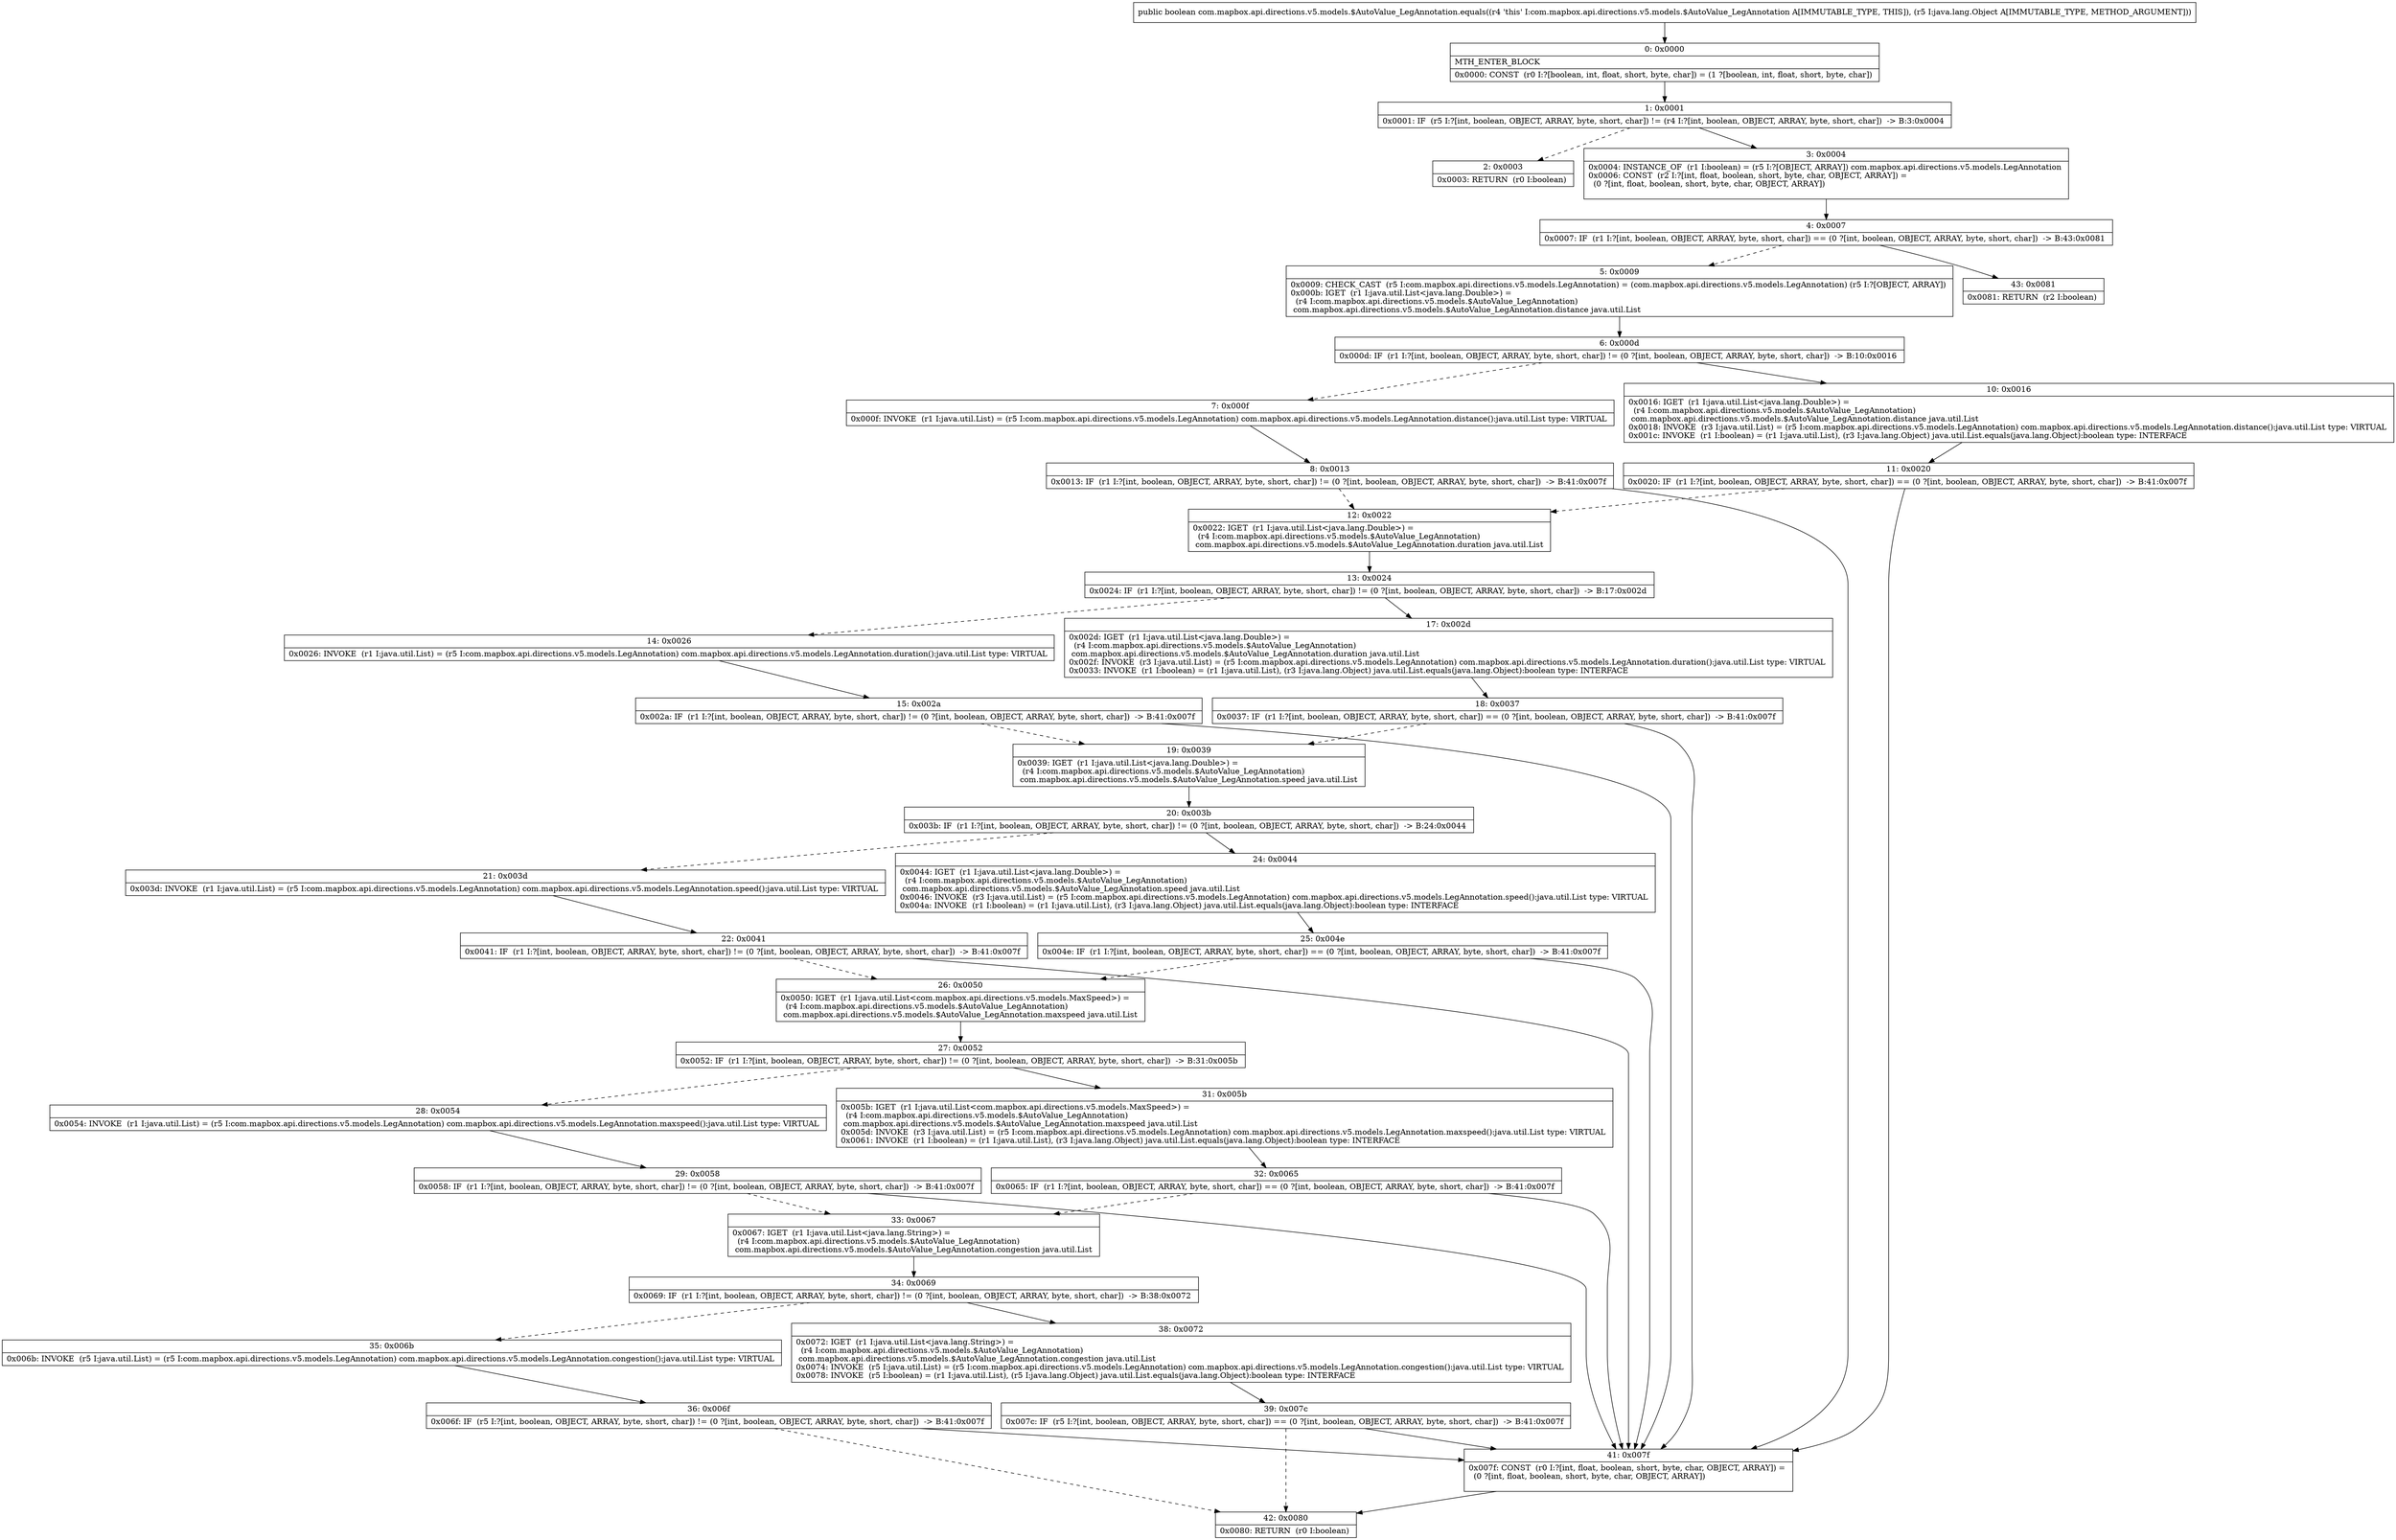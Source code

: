 digraph "CFG forcom.mapbox.api.directions.v5.models.$AutoValue_LegAnnotation.equals(Ljava\/lang\/Object;)Z" {
Node_0 [shape=record,label="{0\:\ 0x0000|MTH_ENTER_BLOCK\l|0x0000: CONST  (r0 I:?[boolean, int, float, short, byte, char]) = (1 ?[boolean, int, float, short, byte, char]) \l}"];
Node_1 [shape=record,label="{1\:\ 0x0001|0x0001: IF  (r5 I:?[int, boolean, OBJECT, ARRAY, byte, short, char]) != (r4 I:?[int, boolean, OBJECT, ARRAY, byte, short, char])  \-\> B:3:0x0004 \l}"];
Node_2 [shape=record,label="{2\:\ 0x0003|0x0003: RETURN  (r0 I:boolean) \l}"];
Node_3 [shape=record,label="{3\:\ 0x0004|0x0004: INSTANCE_OF  (r1 I:boolean) = (r5 I:?[OBJECT, ARRAY]) com.mapbox.api.directions.v5.models.LegAnnotation \l0x0006: CONST  (r2 I:?[int, float, boolean, short, byte, char, OBJECT, ARRAY]) = \l  (0 ?[int, float, boolean, short, byte, char, OBJECT, ARRAY])\l \l}"];
Node_4 [shape=record,label="{4\:\ 0x0007|0x0007: IF  (r1 I:?[int, boolean, OBJECT, ARRAY, byte, short, char]) == (0 ?[int, boolean, OBJECT, ARRAY, byte, short, char])  \-\> B:43:0x0081 \l}"];
Node_5 [shape=record,label="{5\:\ 0x0009|0x0009: CHECK_CAST  (r5 I:com.mapbox.api.directions.v5.models.LegAnnotation) = (com.mapbox.api.directions.v5.models.LegAnnotation) (r5 I:?[OBJECT, ARRAY]) \l0x000b: IGET  (r1 I:java.util.List\<java.lang.Double\>) = \l  (r4 I:com.mapbox.api.directions.v5.models.$AutoValue_LegAnnotation)\l com.mapbox.api.directions.v5.models.$AutoValue_LegAnnotation.distance java.util.List \l}"];
Node_6 [shape=record,label="{6\:\ 0x000d|0x000d: IF  (r1 I:?[int, boolean, OBJECT, ARRAY, byte, short, char]) != (0 ?[int, boolean, OBJECT, ARRAY, byte, short, char])  \-\> B:10:0x0016 \l}"];
Node_7 [shape=record,label="{7\:\ 0x000f|0x000f: INVOKE  (r1 I:java.util.List) = (r5 I:com.mapbox.api.directions.v5.models.LegAnnotation) com.mapbox.api.directions.v5.models.LegAnnotation.distance():java.util.List type: VIRTUAL \l}"];
Node_8 [shape=record,label="{8\:\ 0x0013|0x0013: IF  (r1 I:?[int, boolean, OBJECT, ARRAY, byte, short, char]) != (0 ?[int, boolean, OBJECT, ARRAY, byte, short, char])  \-\> B:41:0x007f \l}"];
Node_10 [shape=record,label="{10\:\ 0x0016|0x0016: IGET  (r1 I:java.util.List\<java.lang.Double\>) = \l  (r4 I:com.mapbox.api.directions.v5.models.$AutoValue_LegAnnotation)\l com.mapbox.api.directions.v5.models.$AutoValue_LegAnnotation.distance java.util.List \l0x0018: INVOKE  (r3 I:java.util.List) = (r5 I:com.mapbox.api.directions.v5.models.LegAnnotation) com.mapbox.api.directions.v5.models.LegAnnotation.distance():java.util.List type: VIRTUAL \l0x001c: INVOKE  (r1 I:boolean) = (r1 I:java.util.List), (r3 I:java.lang.Object) java.util.List.equals(java.lang.Object):boolean type: INTERFACE \l}"];
Node_11 [shape=record,label="{11\:\ 0x0020|0x0020: IF  (r1 I:?[int, boolean, OBJECT, ARRAY, byte, short, char]) == (0 ?[int, boolean, OBJECT, ARRAY, byte, short, char])  \-\> B:41:0x007f \l}"];
Node_12 [shape=record,label="{12\:\ 0x0022|0x0022: IGET  (r1 I:java.util.List\<java.lang.Double\>) = \l  (r4 I:com.mapbox.api.directions.v5.models.$AutoValue_LegAnnotation)\l com.mapbox.api.directions.v5.models.$AutoValue_LegAnnotation.duration java.util.List \l}"];
Node_13 [shape=record,label="{13\:\ 0x0024|0x0024: IF  (r1 I:?[int, boolean, OBJECT, ARRAY, byte, short, char]) != (0 ?[int, boolean, OBJECT, ARRAY, byte, short, char])  \-\> B:17:0x002d \l}"];
Node_14 [shape=record,label="{14\:\ 0x0026|0x0026: INVOKE  (r1 I:java.util.List) = (r5 I:com.mapbox.api.directions.v5.models.LegAnnotation) com.mapbox.api.directions.v5.models.LegAnnotation.duration():java.util.List type: VIRTUAL \l}"];
Node_15 [shape=record,label="{15\:\ 0x002a|0x002a: IF  (r1 I:?[int, boolean, OBJECT, ARRAY, byte, short, char]) != (0 ?[int, boolean, OBJECT, ARRAY, byte, short, char])  \-\> B:41:0x007f \l}"];
Node_17 [shape=record,label="{17\:\ 0x002d|0x002d: IGET  (r1 I:java.util.List\<java.lang.Double\>) = \l  (r4 I:com.mapbox.api.directions.v5.models.$AutoValue_LegAnnotation)\l com.mapbox.api.directions.v5.models.$AutoValue_LegAnnotation.duration java.util.List \l0x002f: INVOKE  (r3 I:java.util.List) = (r5 I:com.mapbox.api.directions.v5.models.LegAnnotation) com.mapbox.api.directions.v5.models.LegAnnotation.duration():java.util.List type: VIRTUAL \l0x0033: INVOKE  (r1 I:boolean) = (r1 I:java.util.List), (r3 I:java.lang.Object) java.util.List.equals(java.lang.Object):boolean type: INTERFACE \l}"];
Node_18 [shape=record,label="{18\:\ 0x0037|0x0037: IF  (r1 I:?[int, boolean, OBJECT, ARRAY, byte, short, char]) == (0 ?[int, boolean, OBJECT, ARRAY, byte, short, char])  \-\> B:41:0x007f \l}"];
Node_19 [shape=record,label="{19\:\ 0x0039|0x0039: IGET  (r1 I:java.util.List\<java.lang.Double\>) = \l  (r4 I:com.mapbox.api.directions.v5.models.$AutoValue_LegAnnotation)\l com.mapbox.api.directions.v5.models.$AutoValue_LegAnnotation.speed java.util.List \l}"];
Node_20 [shape=record,label="{20\:\ 0x003b|0x003b: IF  (r1 I:?[int, boolean, OBJECT, ARRAY, byte, short, char]) != (0 ?[int, boolean, OBJECT, ARRAY, byte, short, char])  \-\> B:24:0x0044 \l}"];
Node_21 [shape=record,label="{21\:\ 0x003d|0x003d: INVOKE  (r1 I:java.util.List) = (r5 I:com.mapbox.api.directions.v5.models.LegAnnotation) com.mapbox.api.directions.v5.models.LegAnnotation.speed():java.util.List type: VIRTUAL \l}"];
Node_22 [shape=record,label="{22\:\ 0x0041|0x0041: IF  (r1 I:?[int, boolean, OBJECT, ARRAY, byte, short, char]) != (0 ?[int, boolean, OBJECT, ARRAY, byte, short, char])  \-\> B:41:0x007f \l}"];
Node_24 [shape=record,label="{24\:\ 0x0044|0x0044: IGET  (r1 I:java.util.List\<java.lang.Double\>) = \l  (r4 I:com.mapbox.api.directions.v5.models.$AutoValue_LegAnnotation)\l com.mapbox.api.directions.v5.models.$AutoValue_LegAnnotation.speed java.util.List \l0x0046: INVOKE  (r3 I:java.util.List) = (r5 I:com.mapbox.api.directions.v5.models.LegAnnotation) com.mapbox.api.directions.v5.models.LegAnnotation.speed():java.util.List type: VIRTUAL \l0x004a: INVOKE  (r1 I:boolean) = (r1 I:java.util.List), (r3 I:java.lang.Object) java.util.List.equals(java.lang.Object):boolean type: INTERFACE \l}"];
Node_25 [shape=record,label="{25\:\ 0x004e|0x004e: IF  (r1 I:?[int, boolean, OBJECT, ARRAY, byte, short, char]) == (0 ?[int, boolean, OBJECT, ARRAY, byte, short, char])  \-\> B:41:0x007f \l}"];
Node_26 [shape=record,label="{26\:\ 0x0050|0x0050: IGET  (r1 I:java.util.List\<com.mapbox.api.directions.v5.models.MaxSpeed\>) = \l  (r4 I:com.mapbox.api.directions.v5.models.$AutoValue_LegAnnotation)\l com.mapbox.api.directions.v5.models.$AutoValue_LegAnnotation.maxspeed java.util.List \l}"];
Node_27 [shape=record,label="{27\:\ 0x0052|0x0052: IF  (r1 I:?[int, boolean, OBJECT, ARRAY, byte, short, char]) != (0 ?[int, boolean, OBJECT, ARRAY, byte, short, char])  \-\> B:31:0x005b \l}"];
Node_28 [shape=record,label="{28\:\ 0x0054|0x0054: INVOKE  (r1 I:java.util.List) = (r5 I:com.mapbox.api.directions.v5.models.LegAnnotation) com.mapbox.api.directions.v5.models.LegAnnotation.maxspeed():java.util.List type: VIRTUAL \l}"];
Node_29 [shape=record,label="{29\:\ 0x0058|0x0058: IF  (r1 I:?[int, boolean, OBJECT, ARRAY, byte, short, char]) != (0 ?[int, boolean, OBJECT, ARRAY, byte, short, char])  \-\> B:41:0x007f \l}"];
Node_31 [shape=record,label="{31\:\ 0x005b|0x005b: IGET  (r1 I:java.util.List\<com.mapbox.api.directions.v5.models.MaxSpeed\>) = \l  (r4 I:com.mapbox.api.directions.v5.models.$AutoValue_LegAnnotation)\l com.mapbox.api.directions.v5.models.$AutoValue_LegAnnotation.maxspeed java.util.List \l0x005d: INVOKE  (r3 I:java.util.List) = (r5 I:com.mapbox.api.directions.v5.models.LegAnnotation) com.mapbox.api.directions.v5.models.LegAnnotation.maxspeed():java.util.List type: VIRTUAL \l0x0061: INVOKE  (r1 I:boolean) = (r1 I:java.util.List), (r3 I:java.lang.Object) java.util.List.equals(java.lang.Object):boolean type: INTERFACE \l}"];
Node_32 [shape=record,label="{32\:\ 0x0065|0x0065: IF  (r1 I:?[int, boolean, OBJECT, ARRAY, byte, short, char]) == (0 ?[int, boolean, OBJECT, ARRAY, byte, short, char])  \-\> B:41:0x007f \l}"];
Node_33 [shape=record,label="{33\:\ 0x0067|0x0067: IGET  (r1 I:java.util.List\<java.lang.String\>) = \l  (r4 I:com.mapbox.api.directions.v5.models.$AutoValue_LegAnnotation)\l com.mapbox.api.directions.v5.models.$AutoValue_LegAnnotation.congestion java.util.List \l}"];
Node_34 [shape=record,label="{34\:\ 0x0069|0x0069: IF  (r1 I:?[int, boolean, OBJECT, ARRAY, byte, short, char]) != (0 ?[int, boolean, OBJECT, ARRAY, byte, short, char])  \-\> B:38:0x0072 \l}"];
Node_35 [shape=record,label="{35\:\ 0x006b|0x006b: INVOKE  (r5 I:java.util.List) = (r5 I:com.mapbox.api.directions.v5.models.LegAnnotation) com.mapbox.api.directions.v5.models.LegAnnotation.congestion():java.util.List type: VIRTUAL \l}"];
Node_36 [shape=record,label="{36\:\ 0x006f|0x006f: IF  (r5 I:?[int, boolean, OBJECT, ARRAY, byte, short, char]) != (0 ?[int, boolean, OBJECT, ARRAY, byte, short, char])  \-\> B:41:0x007f \l}"];
Node_38 [shape=record,label="{38\:\ 0x0072|0x0072: IGET  (r1 I:java.util.List\<java.lang.String\>) = \l  (r4 I:com.mapbox.api.directions.v5.models.$AutoValue_LegAnnotation)\l com.mapbox.api.directions.v5.models.$AutoValue_LegAnnotation.congestion java.util.List \l0x0074: INVOKE  (r5 I:java.util.List) = (r5 I:com.mapbox.api.directions.v5.models.LegAnnotation) com.mapbox.api.directions.v5.models.LegAnnotation.congestion():java.util.List type: VIRTUAL \l0x0078: INVOKE  (r5 I:boolean) = (r1 I:java.util.List), (r5 I:java.lang.Object) java.util.List.equals(java.lang.Object):boolean type: INTERFACE \l}"];
Node_39 [shape=record,label="{39\:\ 0x007c|0x007c: IF  (r5 I:?[int, boolean, OBJECT, ARRAY, byte, short, char]) == (0 ?[int, boolean, OBJECT, ARRAY, byte, short, char])  \-\> B:41:0x007f \l}"];
Node_41 [shape=record,label="{41\:\ 0x007f|0x007f: CONST  (r0 I:?[int, float, boolean, short, byte, char, OBJECT, ARRAY]) = \l  (0 ?[int, float, boolean, short, byte, char, OBJECT, ARRAY])\l \l}"];
Node_42 [shape=record,label="{42\:\ 0x0080|0x0080: RETURN  (r0 I:boolean) \l}"];
Node_43 [shape=record,label="{43\:\ 0x0081|0x0081: RETURN  (r2 I:boolean) \l}"];
MethodNode[shape=record,label="{public boolean com.mapbox.api.directions.v5.models.$AutoValue_LegAnnotation.equals((r4 'this' I:com.mapbox.api.directions.v5.models.$AutoValue_LegAnnotation A[IMMUTABLE_TYPE, THIS]), (r5 I:java.lang.Object A[IMMUTABLE_TYPE, METHOD_ARGUMENT])) }"];
MethodNode -> Node_0;
Node_0 -> Node_1;
Node_1 -> Node_2[style=dashed];
Node_1 -> Node_3;
Node_3 -> Node_4;
Node_4 -> Node_5[style=dashed];
Node_4 -> Node_43;
Node_5 -> Node_6;
Node_6 -> Node_7[style=dashed];
Node_6 -> Node_10;
Node_7 -> Node_8;
Node_8 -> Node_41;
Node_8 -> Node_12[style=dashed];
Node_10 -> Node_11;
Node_11 -> Node_12[style=dashed];
Node_11 -> Node_41;
Node_12 -> Node_13;
Node_13 -> Node_14[style=dashed];
Node_13 -> Node_17;
Node_14 -> Node_15;
Node_15 -> Node_41;
Node_15 -> Node_19[style=dashed];
Node_17 -> Node_18;
Node_18 -> Node_19[style=dashed];
Node_18 -> Node_41;
Node_19 -> Node_20;
Node_20 -> Node_21[style=dashed];
Node_20 -> Node_24;
Node_21 -> Node_22;
Node_22 -> Node_41;
Node_22 -> Node_26[style=dashed];
Node_24 -> Node_25;
Node_25 -> Node_26[style=dashed];
Node_25 -> Node_41;
Node_26 -> Node_27;
Node_27 -> Node_28[style=dashed];
Node_27 -> Node_31;
Node_28 -> Node_29;
Node_29 -> Node_41;
Node_29 -> Node_33[style=dashed];
Node_31 -> Node_32;
Node_32 -> Node_33[style=dashed];
Node_32 -> Node_41;
Node_33 -> Node_34;
Node_34 -> Node_35[style=dashed];
Node_34 -> Node_38;
Node_35 -> Node_36;
Node_36 -> Node_41;
Node_36 -> Node_42[style=dashed];
Node_38 -> Node_39;
Node_39 -> Node_41;
Node_39 -> Node_42[style=dashed];
Node_41 -> Node_42;
}

